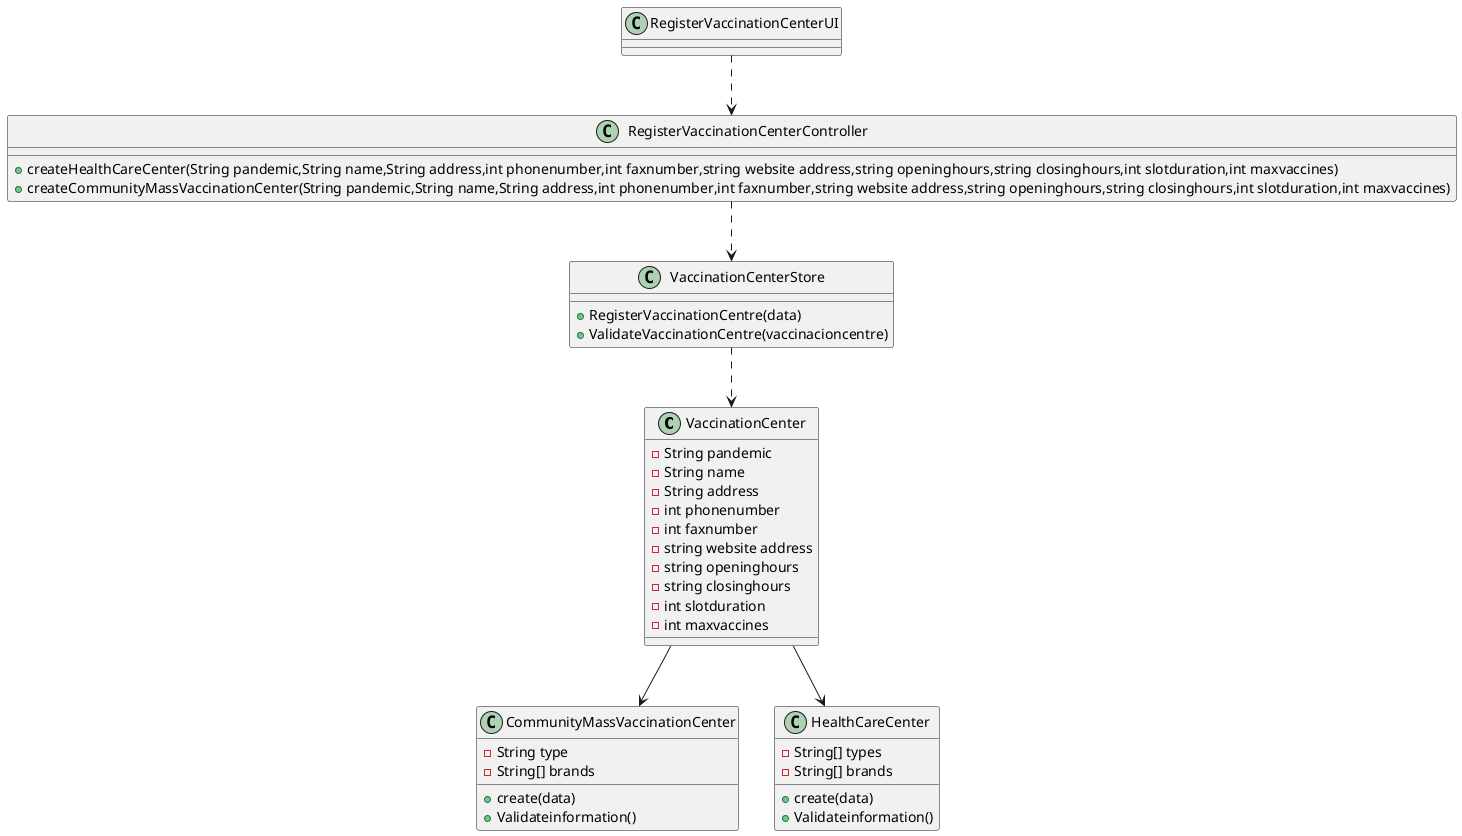@startuml

class VaccinationCenter
{
-String pandemic
-String name
-String address
-int phonenumber
-int faxnumber
-string website address
-string openinghours
-string closinghours
-int slotduration
-int maxvaccines
}

class CommunityMassVaccinationCenter
{
- String type
-String[] brands
+create(data)
+ Validateinformation()
}

class HealthCareCenter {
- String[] types
- String[] brands
+create(data)
+ Validateinformation()
}

class RegisterVaccinationCenterUI {

}

class RegisterVaccinationCenterController{
+createHealthCareCenter(String pandemic,String name,String address,int phonenumber,int faxnumber,string website address,string openinghours,string closinghours,int slotduration,int maxvaccines)
+createCommunityMassVaccinationCenter(String pandemic,String name,String address,int phonenumber,int faxnumber,string website address,string openinghours,string closinghours,int slotduration,int maxvaccines)
}
class VaccinationCenterStore{
+RegisterVaccinationCentre(data)
+ValidateVaccinationCentre(vaccinacioncentre)
}

RegisterVaccinationCenterUI ..> RegisterVaccinationCenterController
RegisterVaccinationCenterController ..>VaccinationCenterStore
VaccinationCenterStore..>VaccinationCenter
VaccinationCenter-->HealthCareCenter
VaccinationCenter-->CommunityMassVaccinationCenter

@enduml